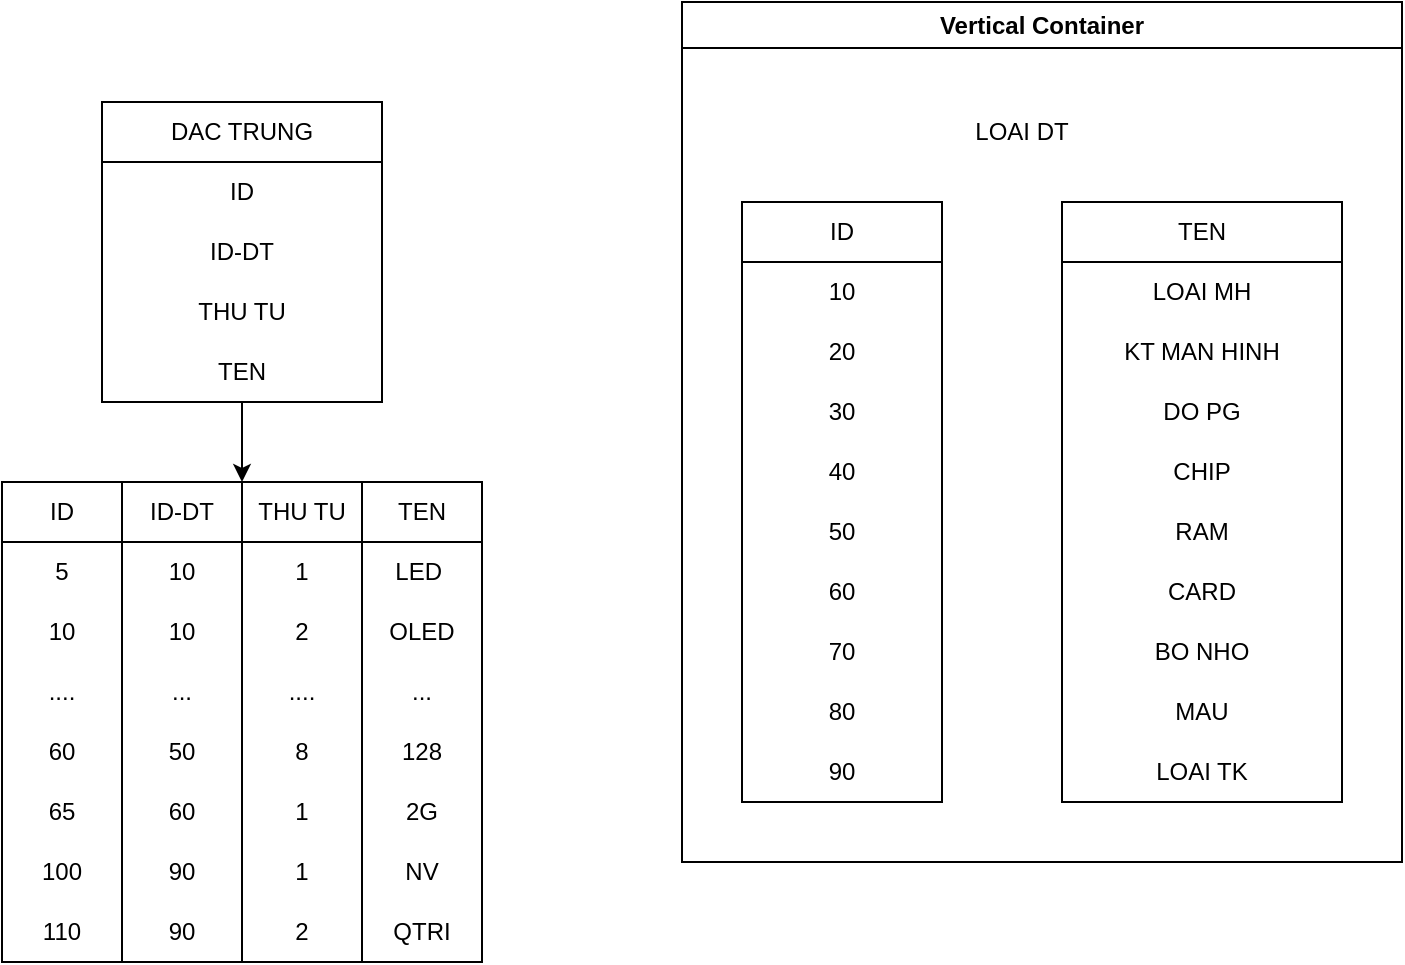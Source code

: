 <mxfile version="21.7.5" type="github">
  <diagram name="Page-1" id="567cU7zU4idR2Q4NE55Z">
    <mxGraphModel dx="777" dy="494" grid="1" gridSize="10" guides="1" tooltips="1" connect="1" arrows="1" fold="1" page="1" pageScale="1" pageWidth="850" pageHeight="1100" math="0" shadow="0">
      <root>
        <mxCell id="0" />
        <mxCell id="1" parent="0" />
        <mxCell id="lOqyoyoD0T-UHyPog28c-21" style="edgeStyle=orthogonalEdgeStyle;rounded=0;orthogonalLoop=1;jettySize=auto;html=1;entryX=1;entryY=0;entryDx=0;entryDy=0;" edge="1" parent="1" source="g64TjnT54fGRTK1biywi-1" target="lOqyoyoD0T-UHyPog28c-5">
          <mxGeometry relative="1" as="geometry" />
        </mxCell>
        <mxCell id="g64TjnT54fGRTK1biywi-1" value="DAC TRUNG" style="swimlane;fontStyle=0;childLayout=stackLayout;horizontal=1;startSize=30;horizontalStack=0;resizeParent=1;resizeParentMax=0;resizeLast=0;collapsible=1;marginBottom=0;whiteSpace=wrap;html=1;align=center;" parent="1" vertex="1">
          <mxGeometry x="70" y="60" width="140" height="150" as="geometry" />
        </mxCell>
        <mxCell id="g64TjnT54fGRTK1biywi-2" value="ID" style="text;strokeColor=none;fillColor=none;align=center;verticalAlign=middle;spacingLeft=4;spacingRight=4;overflow=hidden;points=[[0,0.5],[1,0.5]];portConstraint=eastwest;rotatable=0;whiteSpace=wrap;html=1;" parent="g64TjnT54fGRTK1biywi-1" vertex="1">
          <mxGeometry y="30" width="140" height="30" as="geometry" />
        </mxCell>
        <mxCell id="g64TjnT54fGRTK1biywi-3" value="ID-DT" style="text;strokeColor=none;fillColor=none;align=center;verticalAlign=middle;spacingLeft=4;spacingRight=4;overflow=hidden;points=[[0,0.5],[1,0.5]];portConstraint=eastwest;rotatable=0;whiteSpace=wrap;html=1;" parent="g64TjnT54fGRTK1biywi-1" vertex="1">
          <mxGeometry y="60" width="140" height="30" as="geometry" />
        </mxCell>
        <mxCell id="g64TjnT54fGRTK1biywi-4" value="THU TU" style="text;strokeColor=none;fillColor=none;align=center;verticalAlign=middle;spacingLeft=4;spacingRight=4;overflow=hidden;points=[[0,0.5],[1,0.5]];portConstraint=eastwest;rotatable=0;whiteSpace=wrap;html=1;" parent="g64TjnT54fGRTK1biywi-1" vertex="1">
          <mxGeometry y="90" width="140" height="30" as="geometry" />
        </mxCell>
        <mxCell id="g64TjnT54fGRTK1biywi-8" value="TEN" style="text;html=1;strokeColor=none;fillColor=none;align=center;verticalAlign=middle;whiteSpace=wrap;rounded=0;" parent="g64TjnT54fGRTK1biywi-1" vertex="1">
          <mxGeometry y="120" width="140" height="30" as="geometry" />
        </mxCell>
        <mxCell id="g64TjnT54fGRTK1biywi-7" value="Vertical Container" style="swimlane;whiteSpace=wrap;html=1;align=center;" parent="1" vertex="1">
          <mxGeometry x="360" y="10" width="360" height="430" as="geometry" />
        </mxCell>
        <mxCell id="g64TjnT54fGRTK1biywi-26" value="LOAI DT" style="text;html=1;strokeColor=none;fillColor=none;align=center;verticalAlign=middle;whiteSpace=wrap;rounded=0;" parent="g64TjnT54fGRTK1biywi-7" vertex="1">
          <mxGeometry x="140" y="50" width="60" height="30" as="geometry" />
        </mxCell>
        <mxCell id="lOqyoyoD0T-UHyPog28c-1" value="ID" style="swimlane;fontStyle=0;childLayout=stackLayout;horizontal=1;startSize=30;horizontalStack=0;resizeParent=1;resizeParentMax=0;resizeLast=0;collapsible=1;marginBottom=0;whiteSpace=wrap;html=1;align=center;" vertex="1" parent="1">
          <mxGeometry x="20" y="250" width="60" height="240" as="geometry" />
        </mxCell>
        <mxCell id="lOqyoyoD0T-UHyPog28c-2" value="5" style="text;strokeColor=none;fillColor=none;align=center;verticalAlign=middle;spacingLeft=4;spacingRight=4;overflow=hidden;points=[[0,0.5],[1,0.5]];portConstraint=eastwest;rotatable=0;whiteSpace=wrap;html=1;" vertex="1" parent="lOqyoyoD0T-UHyPog28c-1">
          <mxGeometry y="30" width="60" height="30" as="geometry" />
        </mxCell>
        <mxCell id="lOqyoyoD0T-UHyPog28c-3" value="10" style="text;strokeColor=none;fillColor=none;align=center;verticalAlign=middle;spacingLeft=4;spacingRight=4;overflow=hidden;points=[[0,0.5],[1,0.5]];portConstraint=eastwest;rotatable=0;whiteSpace=wrap;html=1;" vertex="1" parent="lOqyoyoD0T-UHyPog28c-1">
          <mxGeometry y="60" width="60" height="30" as="geometry" />
        </mxCell>
        <mxCell id="lOqyoyoD0T-UHyPog28c-4" value="...." style="text;strokeColor=none;fillColor=none;align=center;verticalAlign=middle;spacingLeft=4;spacingRight=4;overflow=hidden;points=[[0,0.5],[1,0.5]];portConstraint=eastwest;rotatable=0;whiteSpace=wrap;html=1;" vertex="1" parent="lOqyoyoD0T-UHyPog28c-1">
          <mxGeometry y="90" width="60" height="30" as="geometry" />
        </mxCell>
        <mxCell id="lOqyoyoD0T-UHyPog28c-17" value="60" style="text;html=1;strokeColor=none;fillColor=none;align=center;verticalAlign=middle;whiteSpace=wrap;rounded=0;" vertex="1" parent="lOqyoyoD0T-UHyPog28c-1">
          <mxGeometry y="120" width="60" height="30" as="geometry" />
        </mxCell>
        <mxCell id="lOqyoyoD0T-UHyPog28c-24" value="65" style="text;html=1;strokeColor=none;fillColor=none;align=center;verticalAlign=middle;whiteSpace=wrap;rounded=0;" vertex="1" parent="lOqyoyoD0T-UHyPog28c-1">
          <mxGeometry y="150" width="60" height="30" as="geometry" />
        </mxCell>
        <mxCell id="lOqyoyoD0T-UHyPog28c-31" value="100" style="text;html=1;strokeColor=none;fillColor=none;align=center;verticalAlign=middle;whiteSpace=wrap;rounded=0;" vertex="1" parent="lOqyoyoD0T-UHyPog28c-1">
          <mxGeometry y="180" width="60" height="30" as="geometry" />
        </mxCell>
        <mxCell id="lOqyoyoD0T-UHyPog28c-40" value="110" style="text;html=1;strokeColor=none;fillColor=none;align=center;verticalAlign=middle;whiteSpace=wrap;rounded=0;" vertex="1" parent="lOqyoyoD0T-UHyPog28c-1">
          <mxGeometry y="210" width="60" height="30" as="geometry" />
        </mxCell>
        <mxCell id="lOqyoyoD0T-UHyPog28c-5" value="ID-DT" style="swimlane;fontStyle=0;childLayout=stackLayout;horizontal=1;startSize=30;horizontalStack=0;resizeParent=1;resizeParentMax=0;resizeLast=0;collapsible=1;marginBottom=0;whiteSpace=wrap;html=1;align=center;" vertex="1" parent="1">
          <mxGeometry x="80" y="250" width="60" height="240" as="geometry" />
        </mxCell>
        <mxCell id="lOqyoyoD0T-UHyPog28c-6" value="10" style="text;strokeColor=none;fillColor=none;align=center;verticalAlign=middle;spacingLeft=4;spacingRight=4;overflow=hidden;points=[[0,0.5],[1,0.5]];portConstraint=eastwest;rotatable=0;whiteSpace=wrap;html=1;" vertex="1" parent="lOqyoyoD0T-UHyPog28c-5">
          <mxGeometry y="30" width="60" height="30" as="geometry" />
        </mxCell>
        <mxCell id="lOqyoyoD0T-UHyPog28c-7" value="10" style="text;strokeColor=none;fillColor=none;align=center;verticalAlign=middle;spacingLeft=4;spacingRight=4;overflow=hidden;points=[[0,0.5],[1,0.5]];portConstraint=eastwest;rotatable=0;whiteSpace=wrap;html=1;" vertex="1" parent="lOqyoyoD0T-UHyPog28c-5">
          <mxGeometry y="60" width="60" height="30" as="geometry" />
        </mxCell>
        <mxCell id="lOqyoyoD0T-UHyPog28c-8" value="..." style="text;strokeColor=none;fillColor=none;align=center;verticalAlign=middle;spacingLeft=4;spacingRight=4;overflow=hidden;points=[[0,0.5],[1,0.5]];portConstraint=eastwest;rotatable=0;whiteSpace=wrap;html=1;" vertex="1" parent="lOqyoyoD0T-UHyPog28c-5">
          <mxGeometry y="90" width="60" height="30" as="geometry" />
        </mxCell>
        <mxCell id="lOqyoyoD0T-UHyPog28c-18" value="50" style="text;html=1;strokeColor=none;fillColor=none;align=center;verticalAlign=middle;whiteSpace=wrap;rounded=0;" vertex="1" parent="lOqyoyoD0T-UHyPog28c-5">
          <mxGeometry y="120" width="60" height="30" as="geometry" />
        </mxCell>
        <mxCell id="lOqyoyoD0T-UHyPog28c-25" value="60" style="text;html=1;strokeColor=none;fillColor=none;align=center;verticalAlign=middle;whiteSpace=wrap;rounded=0;" vertex="1" parent="lOqyoyoD0T-UHyPog28c-5">
          <mxGeometry y="150" width="60" height="30" as="geometry" />
        </mxCell>
        <mxCell id="lOqyoyoD0T-UHyPog28c-32" value="90" style="text;html=1;strokeColor=none;fillColor=none;align=center;verticalAlign=middle;whiteSpace=wrap;rounded=0;" vertex="1" parent="lOqyoyoD0T-UHyPog28c-5">
          <mxGeometry y="180" width="60" height="30" as="geometry" />
        </mxCell>
        <mxCell id="lOqyoyoD0T-UHyPog28c-41" value="90" style="text;html=1;strokeColor=none;fillColor=none;align=center;verticalAlign=middle;whiteSpace=wrap;rounded=0;" vertex="1" parent="lOqyoyoD0T-UHyPog28c-5">
          <mxGeometry y="210" width="60" height="30" as="geometry" />
        </mxCell>
        <mxCell id="lOqyoyoD0T-UHyPog28c-9" value="THU TU" style="swimlane;fontStyle=0;childLayout=stackLayout;horizontal=1;startSize=30;horizontalStack=0;resizeParent=1;resizeParentMax=0;resizeLast=0;collapsible=1;marginBottom=0;whiteSpace=wrap;html=1;align=center;" vertex="1" parent="1">
          <mxGeometry x="140" y="250" width="60" height="240" as="geometry" />
        </mxCell>
        <mxCell id="lOqyoyoD0T-UHyPog28c-10" value="1" style="text;strokeColor=none;fillColor=none;align=center;verticalAlign=middle;spacingLeft=4;spacingRight=4;overflow=hidden;points=[[0,0.5],[1,0.5]];portConstraint=eastwest;rotatable=0;whiteSpace=wrap;html=1;" vertex="1" parent="lOqyoyoD0T-UHyPog28c-9">
          <mxGeometry y="30" width="60" height="30" as="geometry" />
        </mxCell>
        <mxCell id="lOqyoyoD0T-UHyPog28c-11" value="2" style="text;strokeColor=none;fillColor=none;align=center;verticalAlign=middle;spacingLeft=4;spacingRight=4;overflow=hidden;points=[[0,0.5],[1,0.5]];portConstraint=eastwest;rotatable=0;whiteSpace=wrap;html=1;" vertex="1" parent="lOqyoyoD0T-UHyPog28c-9">
          <mxGeometry y="60" width="60" height="30" as="geometry" />
        </mxCell>
        <mxCell id="lOqyoyoD0T-UHyPog28c-12" value="...." style="text;strokeColor=none;fillColor=none;align=center;verticalAlign=middle;spacingLeft=4;spacingRight=4;overflow=hidden;points=[[0,0.5],[1,0.5]];portConstraint=eastwest;rotatable=0;whiteSpace=wrap;html=1;" vertex="1" parent="lOqyoyoD0T-UHyPog28c-9">
          <mxGeometry y="90" width="60" height="30" as="geometry" />
        </mxCell>
        <mxCell id="lOqyoyoD0T-UHyPog28c-19" value="8" style="text;html=1;strokeColor=none;fillColor=none;align=center;verticalAlign=middle;whiteSpace=wrap;rounded=0;" vertex="1" parent="lOqyoyoD0T-UHyPog28c-9">
          <mxGeometry y="120" width="60" height="30" as="geometry" />
        </mxCell>
        <mxCell id="lOqyoyoD0T-UHyPog28c-27" value="1" style="text;html=1;strokeColor=none;fillColor=none;align=center;verticalAlign=middle;whiteSpace=wrap;rounded=0;" vertex="1" parent="lOqyoyoD0T-UHyPog28c-9">
          <mxGeometry y="150" width="60" height="30" as="geometry" />
        </mxCell>
        <mxCell id="lOqyoyoD0T-UHyPog28c-33" value="1" style="text;html=1;strokeColor=none;fillColor=none;align=center;verticalAlign=middle;whiteSpace=wrap;rounded=0;" vertex="1" parent="lOqyoyoD0T-UHyPog28c-9">
          <mxGeometry y="180" width="60" height="30" as="geometry" />
        </mxCell>
        <mxCell id="lOqyoyoD0T-UHyPog28c-44" value="2" style="text;html=1;strokeColor=none;fillColor=none;align=center;verticalAlign=middle;whiteSpace=wrap;rounded=0;" vertex="1" parent="lOqyoyoD0T-UHyPog28c-9">
          <mxGeometry y="210" width="60" height="30" as="geometry" />
        </mxCell>
        <mxCell id="lOqyoyoD0T-UHyPog28c-13" value="TEN" style="swimlane;fontStyle=0;childLayout=stackLayout;horizontal=1;startSize=30;horizontalStack=0;resizeParent=1;resizeParentMax=0;resizeLast=0;collapsible=1;marginBottom=0;whiteSpace=wrap;html=1;align=center;" vertex="1" parent="1">
          <mxGeometry x="200" y="250" width="60" height="240" as="geometry" />
        </mxCell>
        <mxCell id="lOqyoyoD0T-UHyPog28c-14" value="LED&amp;nbsp;" style="text;strokeColor=none;fillColor=none;align=center;verticalAlign=middle;spacingLeft=4;spacingRight=4;overflow=hidden;points=[[0,0.5],[1,0.5]];portConstraint=eastwest;rotatable=0;whiteSpace=wrap;html=1;" vertex="1" parent="lOqyoyoD0T-UHyPog28c-13">
          <mxGeometry y="30" width="60" height="30" as="geometry" />
        </mxCell>
        <mxCell id="lOqyoyoD0T-UHyPog28c-15" value="OLED" style="text;strokeColor=none;fillColor=none;align=center;verticalAlign=middle;spacingLeft=4;spacingRight=4;overflow=hidden;points=[[0,0.5],[1,0.5]];portConstraint=eastwest;rotatable=0;whiteSpace=wrap;html=1;" vertex="1" parent="lOqyoyoD0T-UHyPog28c-13">
          <mxGeometry y="60" width="60" height="30" as="geometry" />
        </mxCell>
        <mxCell id="lOqyoyoD0T-UHyPog28c-16" value="..." style="text;strokeColor=none;fillColor=none;align=center;verticalAlign=middle;spacingLeft=4;spacingRight=4;overflow=hidden;points=[[0,0.5],[1,0.5]];portConstraint=eastwest;rotatable=0;whiteSpace=wrap;html=1;" vertex="1" parent="lOqyoyoD0T-UHyPog28c-13">
          <mxGeometry y="90" width="60" height="30" as="geometry" />
        </mxCell>
        <mxCell id="lOqyoyoD0T-UHyPog28c-26" value="128" style="text;html=1;strokeColor=none;fillColor=none;align=center;verticalAlign=middle;whiteSpace=wrap;rounded=0;" vertex="1" parent="lOqyoyoD0T-UHyPog28c-13">
          <mxGeometry y="120" width="60" height="30" as="geometry" />
        </mxCell>
        <mxCell id="lOqyoyoD0T-UHyPog28c-20" value="2G" style="text;html=1;strokeColor=none;fillColor=none;align=center;verticalAlign=middle;whiteSpace=wrap;rounded=0;" vertex="1" parent="lOqyoyoD0T-UHyPog28c-13">
          <mxGeometry y="150" width="60" height="30" as="geometry" />
        </mxCell>
        <mxCell id="lOqyoyoD0T-UHyPog28c-34" value="NV" style="text;html=1;strokeColor=none;fillColor=none;align=center;verticalAlign=middle;whiteSpace=wrap;rounded=0;" vertex="1" parent="lOqyoyoD0T-UHyPog28c-13">
          <mxGeometry y="180" width="60" height="30" as="geometry" />
        </mxCell>
        <mxCell id="lOqyoyoD0T-UHyPog28c-45" value="QTRI" style="text;html=1;strokeColor=none;fillColor=none;align=center;verticalAlign=middle;whiteSpace=wrap;rounded=0;" vertex="1" parent="lOqyoyoD0T-UHyPog28c-13">
          <mxGeometry y="210" width="60" height="30" as="geometry" />
        </mxCell>
        <mxCell id="lOqyoyoD0T-UHyPog28c-46" value="ID" style="swimlane;fontStyle=0;childLayout=stackLayout;horizontal=1;startSize=30;horizontalStack=0;resizeParent=1;resizeParentMax=0;resizeLast=0;collapsible=1;marginBottom=0;whiteSpace=wrap;html=1;align=center;" vertex="1" parent="1">
          <mxGeometry x="390" y="110" width="100" height="300" as="geometry" />
        </mxCell>
        <mxCell id="lOqyoyoD0T-UHyPog28c-47" value="10" style="text;strokeColor=none;fillColor=none;align=center;verticalAlign=middle;spacingLeft=4;spacingRight=4;overflow=hidden;points=[[0,0.5],[1,0.5]];portConstraint=eastwest;rotatable=0;whiteSpace=wrap;html=1;" vertex="1" parent="lOqyoyoD0T-UHyPog28c-46">
          <mxGeometry y="30" width="100" height="30" as="geometry" />
        </mxCell>
        <mxCell id="lOqyoyoD0T-UHyPog28c-48" value="20" style="text;strokeColor=none;fillColor=none;align=center;verticalAlign=middle;spacingLeft=4;spacingRight=4;overflow=hidden;points=[[0,0.5],[1,0.5]];portConstraint=eastwest;rotatable=0;whiteSpace=wrap;html=1;" vertex="1" parent="lOqyoyoD0T-UHyPog28c-46">
          <mxGeometry y="60" width="100" height="30" as="geometry" />
        </mxCell>
        <mxCell id="lOqyoyoD0T-UHyPog28c-49" value="30" style="text;strokeColor=none;fillColor=none;align=center;verticalAlign=middle;spacingLeft=4;spacingRight=4;overflow=hidden;points=[[0,0.5],[1,0.5]];portConstraint=eastwest;rotatable=0;whiteSpace=wrap;html=1;" vertex="1" parent="lOqyoyoD0T-UHyPog28c-46">
          <mxGeometry y="90" width="100" height="30" as="geometry" />
        </mxCell>
        <mxCell id="lOqyoyoD0T-UHyPog28c-50" value="40" style="text;html=1;strokeColor=none;fillColor=none;align=center;verticalAlign=middle;whiteSpace=wrap;rounded=0;" vertex="1" parent="lOqyoyoD0T-UHyPog28c-46">
          <mxGeometry y="120" width="100" height="30" as="geometry" />
        </mxCell>
        <mxCell id="lOqyoyoD0T-UHyPog28c-51" value="50" style="text;html=1;strokeColor=none;fillColor=none;align=center;verticalAlign=middle;whiteSpace=wrap;rounded=0;" vertex="1" parent="lOqyoyoD0T-UHyPog28c-46">
          <mxGeometry y="150" width="100" height="30" as="geometry" />
        </mxCell>
        <mxCell id="lOqyoyoD0T-UHyPog28c-52" value="60" style="text;html=1;strokeColor=none;fillColor=none;align=center;verticalAlign=middle;whiteSpace=wrap;rounded=0;" vertex="1" parent="lOqyoyoD0T-UHyPog28c-46">
          <mxGeometry y="180" width="100" height="30" as="geometry" />
        </mxCell>
        <mxCell id="lOqyoyoD0T-UHyPog28c-53" value="70" style="text;html=1;strokeColor=none;fillColor=none;align=center;verticalAlign=middle;whiteSpace=wrap;rounded=0;" vertex="1" parent="lOqyoyoD0T-UHyPog28c-46">
          <mxGeometry y="210" width="100" height="30" as="geometry" />
        </mxCell>
        <mxCell id="lOqyoyoD0T-UHyPog28c-54" value="80" style="text;html=1;strokeColor=none;fillColor=none;align=center;verticalAlign=middle;whiteSpace=wrap;rounded=0;" vertex="1" parent="lOqyoyoD0T-UHyPog28c-46">
          <mxGeometry y="240" width="100" height="30" as="geometry" />
        </mxCell>
        <mxCell id="lOqyoyoD0T-UHyPog28c-55" value="90" style="text;html=1;strokeColor=none;fillColor=none;align=center;verticalAlign=middle;whiteSpace=wrap;rounded=0;" vertex="1" parent="lOqyoyoD0T-UHyPog28c-46">
          <mxGeometry y="270" width="100" height="30" as="geometry" />
        </mxCell>
        <mxCell id="lOqyoyoD0T-UHyPog28c-56" value="TEN" style="swimlane;fontStyle=0;childLayout=stackLayout;horizontal=1;startSize=30;horizontalStack=0;resizeParent=1;resizeParentMax=0;resizeLast=0;collapsible=1;marginBottom=0;whiteSpace=wrap;html=1;align=center;" vertex="1" parent="1">
          <mxGeometry x="550" y="110" width="140" height="300" as="geometry" />
        </mxCell>
        <mxCell id="lOqyoyoD0T-UHyPog28c-57" value="LOAI MH" style="text;strokeColor=none;fillColor=none;align=center;verticalAlign=middle;spacingLeft=4;spacingRight=4;overflow=hidden;points=[[0,0.5],[1,0.5]];portConstraint=eastwest;rotatable=0;whiteSpace=wrap;html=1;" vertex="1" parent="lOqyoyoD0T-UHyPog28c-56">
          <mxGeometry y="30" width="140" height="30" as="geometry" />
        </mxCell>
        <mxCell id="lOqyoyoD0T-UHyPog28c-58" value="KT MAN HINH" style="text;strokeColor=none;fillColor=none;align=center;verticalAlign=middle;spacingLeft=4;spacingRight=4;overflow=hidden;points=[[0,0.5],[1,0.5]];portConstraint=eastwest;rotatable=0;whiteSpace=wrap;html=1;" vertex="1" parent="lOqyoyoD0T-UHyPog28c-56">
          <mxGeometry y="60" width="140" height="30" as="geometry" />
        </mxCell>
        <mxCell id="lOqyoyoD0T-UHyPog28c-59" value="DO PG" style="text;strokeColor=none;fillColor=none;align=center;verticalAlign=middle;spacingLeft=4;spacingRight=4;overflow=hidden;points=[[0,0.5],[1,0.5]];portConstraint=eastwest;rotatable=0;whiteSpace=wrap;html=1;" vertex="1" parent="lOqyoyoD0T-UHyPog28c-56">
          <mxGeometry y="90" width="140" height="30" as="geometry" />
        </mxCell>
        <mxCell id="lOqyoyoD0T-UHyPog28c-60" value="CHIP" style="text;html=1;strokeColor=none;fillColor=none;align=center;verticalAlign=middle;whiteSpace=wrap;rounded=0;" vertex="1" parent="lOqyoyoD0T-UHyPog28c-56">
          <mxGeometry y="120" width="140" height="30" as="geometry" />
        </mxCell>
        <mxCell id="lOqyoyoD0T-UHyPog28c-61" value="RAM" style="text;html=1;strokeColor=none;fillColor=none;align=center;verticalAlign=middle;whiteSpace=wrap;rounded=0;" vertex="1" parent="lOqyoyoD0T-UHyPog28c-56">
          <mxGeometry y="150" width="140" height="30" as="geometry" />
        </mxCell>
        <mxCell id="lOqyoyoD0T-UHyPog28c-62" value="CARD" style="text;html=1;strokeColor=none;fillColor=none;align=center;verticalAlign=middle;whiteSpace=wrap;rounded=0;" vertex="1" parent="lOqyoyoD0T-UHyPog28c-56">
          <mxGeometry y="180" width="140" height="30" as="geometry" />
        </mxCell>
        <mxCell id="lOqyoyoD0T-UHyPog28c-63" value="BO NHO" style="text;html=1;strokeColor=none;fillColor=none;align=center;verticalAlign=middle;whiteSpace=wrap;rounded=0;" vertex="1" parent="lOqyoyoD0T-UHyPog28c-56">
          <mxGeometry y="210" width="140" height="30" as="geometry" />
        </mxCell>
        <mxCell id="lOqyoyoD0T-UHyPog28c-64" value="MAU" style="text;html=1;strokeColor=none;fillColor=none;align=center;verticalAlign=middle;whiteSpace=wrap;rounded=0;" vertex="1" parent="lOqyoyoD0T-UHyPog28c-56">
          <mxGeometry y="240" width="140" height="30" as="geometry" />
        </mxCell>
        <mxCell id="lOqyoyoD0T-UHyPog28c-65" value="LOAI TK" style="text;html=1;strokeColor=none;fillColor=none;align=center;verticalAlign=middle;whiteSpace=wrap;rounded=0;" vertex="1" parent="lOqyoyoD0T-UHyPog28c-56">
          <mxGeometry y="270" width="140" height="30" as="geometry" />
        </mxCell>
      </root>
    </mxGraphModel>
  </diagram>
</mxfile>

